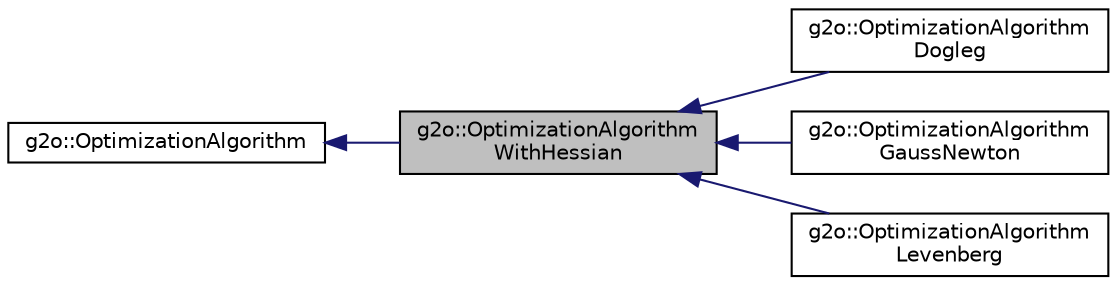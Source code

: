digraph "g2o::OptimizationAlgorithmWithHessian"
{
  edge [fontname="Helvetica",fontsize="10",labelfontname="Helvetica",labelfontsize="10"];
  node [fontname="Helvetica",fontsize="10",shape=record];
  rankdir="LR";
  Node0 [label="g2o::OptimizationAlgorithm\lWithHessian",height=0.2,width=0.4,color="black", fillcolor="grey75", style="filled", fontcolor="black"];
  Node1 -> Node0 [dir="back",color="midnightblue",fontsize="10",style="solid",fontname="Helvetica"];
  Node1 [label="g2o::OptimizationAlgorithm",height=0.2,width=0.4,color="black", fillcolor="white", style="filled",URL="$classg2o_1_1_optimization_algorithm.html",tooltip="Generic interface for a non-linear solver operating on a graph. "];
  Node0 -> Node2 [dir="back",color="midnightblue",fontsize="10",style="solid",fontname="Helvetica"];
  Node2 [label="g2o::OptimizationAlgorithm\lDogleg",height=0.2,width=0.4,color="black", fillcolor="white", style="filled",URL="$classg2o_1_1_optimization_algorithm_dogleg.html",tooltip="Implementation of Powell&#39;s Dogleg Algorithm. "];
  Node0 -> Node3 [dir="back",color="midnightblue",fontsize="10",style="solid",fontname="Helvetica"];
  Node3 [label="g2o::OptimizationAlgorithm\lGaussNewton",height=0.2,width=0.4,color="black", fillcolor="white", style="filled",URL="$classg2o_1_1_optimization_algorithm_gauss_newton.html",tooltip="Implementation of the Gauss Newton Algorithm. "];
  Node0 -> Node4 [dir="back",color="midnightblue",fontsize="10",style="solid",fontname="Helvetica"];
  Node4 [label="g2o::OptimizationAlgorithm\lLevenberg",height=0.2,width=0.4,color="black", fillcolor="white", style="filled",URL="$classg2o_1_1_optimization_algorithm_levenberg.html",tooltip="Implementation of the Levenberg Algorithm. "];
}
